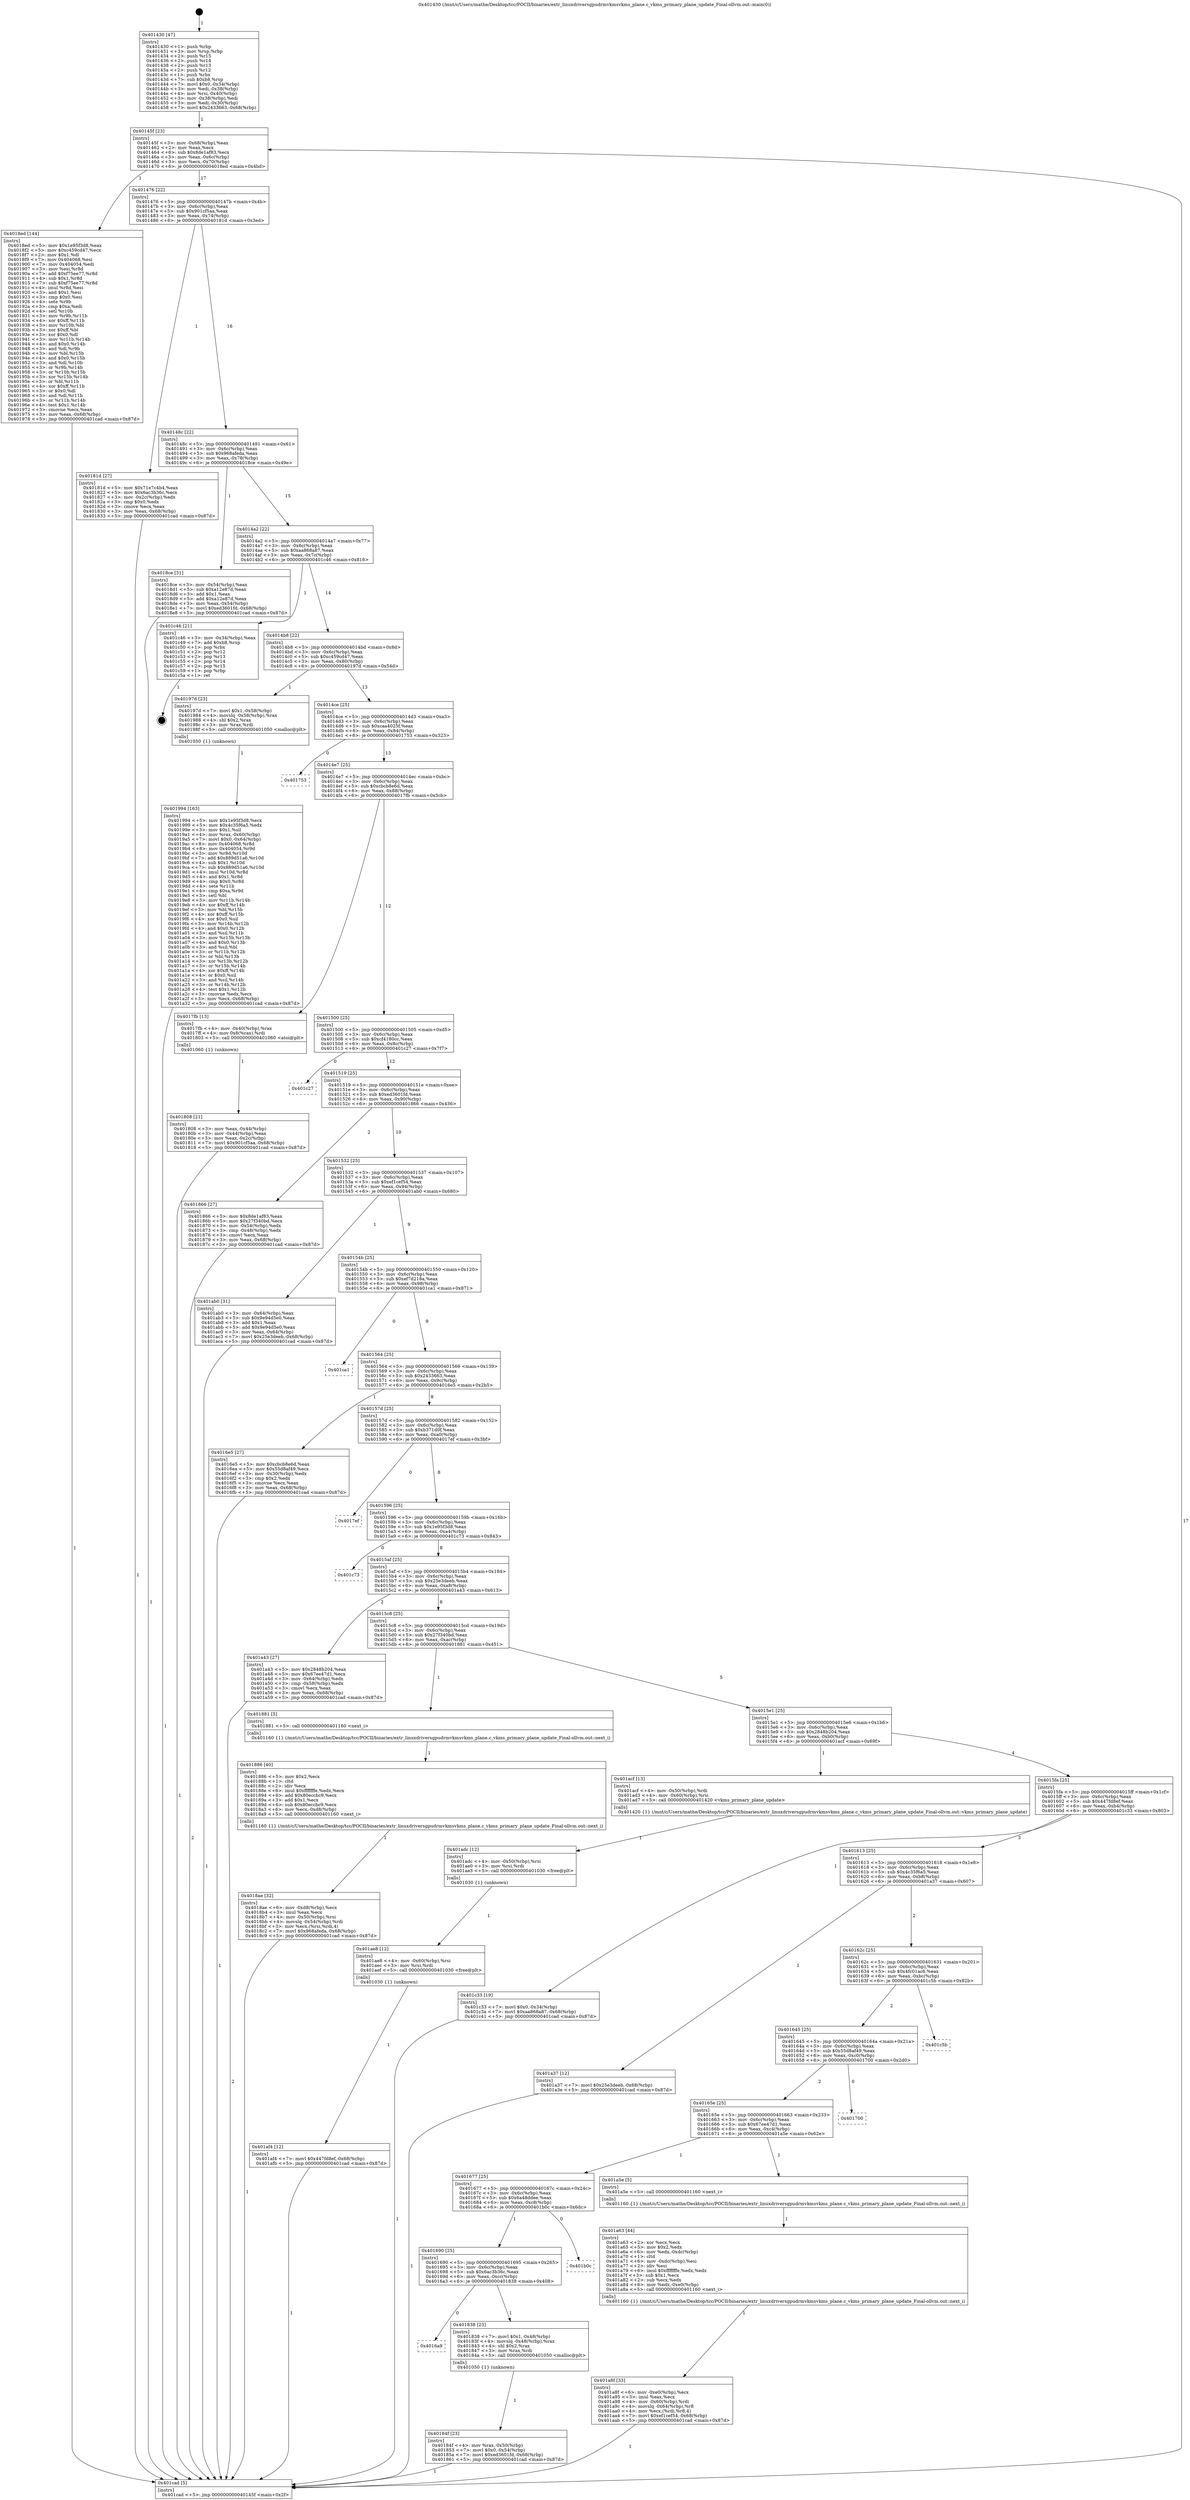 digraph "0x401430" {
  label = "0x401430 (/mnt/c/Users/mathe/Desktop/tcc/POCII/binaries/extr_linuxdriversgpudrmvkmsvkms_plane.c_vkms_primary_plane_update_Final-ollvm.out::main(0))"
  labelloc = "t"
  node[shape=record]

  Entry [label="",width=0.3,height=0.3,shape=circle,fillcolor=black,style=filled]
  "0x40145f" [label="{
     0x40145f [23]\l
     | [instrs]\l
     &nbsp;&nbsp;0x40145f \<+3\>: mov -0x68(%rbp),%eax\l
     &nbsp;&nbsp;0x401462 \<+2\>: mov %eax,%ecx\l
     &nbsp;&nbsp;0x401464 \<+6\>: sub $0x8de1af83,%ecx\l
     &nbsp;&nbsp;0x40146a \<+3\>: mov %eax,-0x6c(%rbp)\l
     &nbsp;&nbsp;0x40146d \<+3\>: mov %ecx,-0x70(%rbp)\l
     &nbsp;&nbsp;0x401470 \<+6\>: je 00000000004018ed \<main+0x4bd\>\l
  }"]
  "0x4018ed" [label="{
     0x4018ed [144]\l
     | [instrs]\l
     &nbsp;&nbsp;0x4018ed \<+5\>: mov $0x1e95f3d8,%eax\l
     &nbsp;&nbsp;0x4018f2 \<+5\>: mov $0xc459cd47,%ecx\l
     &nbsp;&nbsp;0x4018f7 \<+2\>: mov $0x1,%dl\l
     &nbsp;&nbsp;0x4018f9 \<+7\>: mov 0x404068,%esi\l
     &nbsp;&nbsp;0x401900 \<+7\>: mov 0x404054,%edi\l
     &nbsp;&nbsp;0x401907 \<+3\>: mov %esi,%r8d\l
     &nbsp;&nbsp;0x40190a \<+7\>: add $0xf75ee77,%r8d\l
     &nbsp;&nbsp;0x401911 \<+4\>: sub $0x1,%r8d\l
     &nbsp;&nbsp;0x401915 \<+7\>: sub $0xf75ee77,%r8d\l
     &nbsp;&nbsp;0x40191c \<+4\>: imul %r8d,%esi\l
     &nbsp;&nbsp;0x401920 \<+3\>: and $0x1,%esi\l
     &nbsp;&nbsp;0x401923 \<+3\>: cmp $0x0,%esi\l
     &nbsp;&nbsp;0x401926 \<+4\>: sete %r9b\l
     &nbsp;&nbsp;0x40192a \<+3\>: cmp $0xa,%edi\l
     &nbsp;&nbsp;0x40192d \<+4\>: setl %r10b\l
     &nbsp;&nbsp;0x401931 \<+3\>: mov %r9b,%r11b\l
     &nbsp;&nbsp;0x401934 \<+4\>: xor $0xff,%r11b\l
     &nbsp;&nbsp;0x401938 \<+3\>: mov %r10b,%bl\l
     &nbsp;&nbsp;0x40193b \<+3\>: xor $0xff,%bl\l
     &nbsp;&nbsp;0x40193e \<+3\>: xor $0x0,%dl\l
     &nbsp;&nbsp;0x401941 \<+3\>: mov %r11b,%r14b\l
     &nbsp;&nbsp;0x401944 \<+4\>: and $0x0,%r14b\l
     &nbsp;&nbsp;0x401948 \<+3\>: and %dl,%r9b\l
     &nbsp;&nbsp;0x40194b \<+3\>: mov %bl,%r15b\l
     &nbsp;&nbsp;0x40194e \<+4\>: and $0x0,%r15b\l
     &nbsp;&nbsp;0x401952 \<+3\>: and %dl,%r10b\l
     &nbsp;&nbsp;0x401955 \<+3\>: or %r9b,%r14b\l
     &nbsp;&nbsp;0x401958 \<+3\>: or %r10b,%r15b\l
     &nbsp;&nbsp;0x40195b \<+3\>: xor %r15b,%r14b\l
     &nbsp;&nbsp;0x40195e \<+3\>: or %bl,%r11b\l
     &nbsp;&nbsp;0x401961 \<+4\>: xor $0xff,%r11b\l
     &nbsp;&nbsp;0x401965 \<+3\>: or $0x0,%dl\l
     &nbsp;&nbsp;0x401968 \<+3\>: and %dl,%r11b\l
     &nbsp;&nbsp;0x40196b \<+3\>: or %r11b,%r14b\l
     &nbsp;&nbsp;0x40196e \<+4\>: test $0x1,%r14b\l
     &nbsp;&nbsp;0x401972 \<+3\>: cmovne %ecx,%eax\l
     &nbsp;&nbsp;0x401975 \<+3\>: mov %eax,-0x68(%rbp)\l
     &nbsp;&nbsp;0x401978 \<+5\>: jmp 0000000000401cad \<main+0x87d\>\l
  }"]
  "0x401476" [label="{
     0x401476 [22]\l
     | [instrs]\l
     &nbsp;&nbsp;0x401476 \<+5\>: jmp 000000000040147b \<main+0x4b\>\l
     &nbsp;&nbsp;0x40147b \<+3\>: mov -0x6c(%rbp),%eax\l
     &nbsp;&nbsp;0x40147e \<+5\>: sub $0x901cf5aa,%eax\l
     &nbsp;&nbsp;0x401483 \<+3\>: mov %eax,-0x74(%rbp)\l
     &nbsp;&nbsp;0x401486 \<+6\>: je 000000000040181d \<main+0x3ed\>\l
  }"]
  Exit [label="",width=0.3,height=0.3,shape=circle,fillcolor=black,style=filled,peripheries=2]
  "0x40181d" [label="{
     0x40181d [27]\l
     | [instrs]\l
     &nbsp;&nbsp;0x40181d \<+5\>: mov $0x71e7c4b4,%eax\l
     &nbsp;&nbsp;0x401822 \<+5\>: mov $0x6ac3b36c,%ecx\l
     &nbsp;&nbsp;0x401827 \<+3\>: mov -0x2c(%rbp),%edx\l
     &nbsp;&nbsp;0x40182a \<+3\>: cmp $0x0,%edx\l
     &nbsp;&nbsp;0x40182d \<+3\>: cmove %ecx,%eax\l
     &nbsp;&nbsp;0x401830 \<+3\>: mov %eax,-0x68(%rbp)\l
     &nbsp;&nbsp;0x401833 \<+5\>: jmp 0000000000401cad \<main+0x87d\>\l
  }"]
  "0x40148c" [label="{
     0x40148c [22]\l
     | [instrs]\l
     &nbsp;&nbsp;0x40148c \<+5\>: jmp 0000000000401491 \<main+0x61\>\l
     &nbsp;&nbsp;0x401491 \<+3\>: mov -0x6c(%rbp),%eax\l
     &nbsp;&nbsp;0x401494 \<+5\>: sub $0x968afeda,%eax\l
     &nbsp;&nbsp;0x401499 \<+3\>: mov %eax,-0x78(%rbp)\l
     &nbsp;&nbsp;0x40149c \<+6\>: je 00000000004018ce \<main+0x49e\>\l
  }"]
  "0x401af4" [label="{
     0x401af4 [12]\l
     | [instrs]\l
     &nbsp;&nbsp;0x401af4 \<+7\>: movl $0x447fd8ef,-0x68(%rbp)\l
     &nbsp;&nbsp;0x401afb \<+5\>: jmp 0000000000401cad \<main+0x87d\>\l
  }"]
  "0x4018ce" [label="{
     0x4018ce [31]\l
     | [instrs]\l
     &nbsp;&nbsp;0x4018ce \<+3\>: mov -0x54(%rbp),%eax\l
     &nbsp;&nbsp;0x4018d1 \<+5\>: sub $0xa12e87d,%eax\l
     &nbsp;&nbsp;0x4018d6 \<+3\>: add $0x1,%eax\l
     &nbsp;&nbsp;0x4018d9 \<+5\>: add $0xa12e87d,%eax\l
     &nbsp;&nbsp;0x4018de \<+3\>: mov %eax,-0x54(%rbp)\l
     &nbsp;&nbsp;0x4018e1 \<+7\>: movl $0xed3601fd,-0x68(%rbp)\l
     &nbsp;&nbsp;0x4018e8 \<+5\>: jmp 0000000000401cad \<main+0x87d\>\l
  }"]
  "0x4014a2" [label="{
     0x4014a2 [22]\l
     | [instrs]\l
     &nbsp;&nbsp;0x4014a2 \<+5\>: jmp 00000000004014a7 \<main+0x77\>\l
     &nbsp;&nbsp;0x4014a7 \<+3\>: mov -0x6c(%rbp),%eax\l
     &nbsp;&nbsp;0x4014aa \<+5\>: sub $0xaa868a87,%eax\l
     &nbsp;&nbsp;0x4014af \<+3\>: mov %eax,-0x7c(%rbp)\l
     &nbsp;&nbsp;0x4014b2 \<+6\>: je 0000000000401c46 \<main+0x816\>\l
  }"]
  "0x401ae8" [label="{
     0x401ae8 [12]\l
     | [instrs]\l
     &nbsp;&nbsp;0x401ae8 \<+4\>: mov -0x60(%rbp),%rsi\l
     &nbsp;&nbsp;0x401aec \<+3\>: mov %rsi,%rdi\l
     &nbsp;&nbsp;0x401aef \<+5\>: call 0000000000401030 \<free@plt\>\l
     | [calls]\l
     &nbsp;&nbsp;0x401030 \{1\} (unknown)\l
  }"]
  "0x401c46" [label="{
     0x401c46 [21]\l
     | [instrs]\l
     &nbsp;&nbsp;0x401c46 \<+3\>: mov -0x34(%rbp),%eax\l
     &nbsp;&nbsp;0x401c49 \<+7\>: add $0xb8,%rsp\l
     &nbsp;&nbsp;0x401c50 \<+1\>: pop %rbx\l
     &nbsp;&nbsp;0x401c51 \<+2\>: pop %r12\l
     &nbsp;&nbsp;0x401c53 \<+2\>: pop %r13\l
     &nbsp;&nbsp;0x401c55 \<+2\>: pop %r14\l
     &nbsp;&nbsp;0x401c57 \<+2\>: pop %r15\l
     &nbsp;&nbsp;0x401c59 \<+1\>: pop %rbp\l
     &nbsp;&nbsp;0x401c5a \<+1\>: ret\l
  }"]
  "0x4014b8" [label="{
     0x4014b8 [22]\l
     | [instrs]\l
     &nbsp;&nbsp;0x4014b8 \<+5\>: jmp 00000000004014bd \<main+0x8d\>\l
     &nbsp;&nbsp;0x4014bd \<+3\>: mov -0x6c(%rbp),%eax\l
     &nbsp;&nbsp;0x4014c0 \<+5\>: sub $0xc459cd47,%eax\l
     &nbsp;&nbsp;0x4014c5 \<+3\>: mov %eax,-0x80(%rbp)\l
     &nbsp;&nbsp;0x4014c8 \<+6\>: je 000000000040197d \<main+0x54d\>\l
  }"]
  "0x401adc" [label="{
     0x401adc [12]\l
     | [instrs]\l
     &nbsp;&nbsp;0x401adc \<+4\>: mov -0x50(%rbp),%rsi\l
     &nbsp;&nbsp;0x401ae0 \<+3\>: mov %rsi,%rdi\l
     &nbsp;&nbsp;0x401ae3 \<+5\>: call 0000000000401030 \<free@plt\>\l
     | [calls]\l
     &nbsp;&nbsp;0x401030 \{1\} (unknown)\l
  }"]
  "0x40197d" [label="{
     0x40197d [23]\l
     | [instrs]\l
     &nbsp;&nbsp;0x40197d \<+7\>: movl $0x1,-0x58(%rbp)\l
     &nbsp;&nbsp;0x401984 \<+4\>: movslq -0x58(%rbp),%rax\l
     &nbsp;&nbsp;0x401988 \<+4\>: shl $0x2,%rax\l
     &nbsp;&nbsp;0x40198c \<+3\>: mov %rax,%rdi\l
     &nbsp;&nbsp;0x40198f \<+5\>: call 0000000000401050 \<malloc@plt\>\l
     | [calls]\l
     &nbsp;&nbsp;0x401050 \{1\} (unknown)\l
  }"]
  "0x4014ce" [label="{
     0x4014ce [25]\l
     | [instrs]\l
     &nbsp;&nbsp;0x4014ce \<+5\>: jmp 00000000004014d3 \<main+0xa3\>\l
     &nbsp;&nbsp;0x4014d3 \<+3\>: mov -0x6c(%rbp),%eax\l
     &nbsp;&nbsp;0x4014d6 \<+5\>: sub $0xcaa4025f,%eax\l
     &nbsp;&nbsp;0x4014db \<+6\>: mov %eax,-0x84(%rbp)\l
     &nbsp;&nbsp;0x4014e1 \<+6\>: je 0000000000401753 \<main+0x323\>\l
  }"]
  "0x401a8f" [label="{
     0x401a8f [33]\l
     | [instrs]\l
     &nbsp;&nbsp;0x401a8f \<+6\>: mov -0xe0(%rbp),%ecx\l
     &nbsp;&nbsp;0x401a95 \<+3\>: imul %eax,%ecx\l
     &nbsp;&nbsp;0x401a98 \<+4\>: mov -0x60(%rbp),%rdi\l
     &nbsp;&nbsp;0x401a9c \<+4\>: movslq -0x64(%rbp),%r8\l
     &nbsp;&nbsp;0x401aa0 \<+4\>: mov %ecx,(%rdi,%r8,4)\l
     &nbsp;&nbsp;0x401aa4 \<+7\>: movl $0xef1cef54,-0x68(%rbp)\l
     &nbsp;&nbsp;0x401aab \<+5\>: jmp 0000000000401cad \<main+0x87d\>\l
  }"]
  "0x401753" [label="{
     0x401753\l
  }", style=dashed]
  "0x4014e7" [label="{
     0x4014e7 [25]\l
     | [instrs]\l
     &nbsp;&nbsp;0x4014e7 \<+5\>: jmp 00000000004014ec \<main+0xbc\>\l
     &nbsp;&nbsp;0x4014ec \<+3\>: mov -0x6c(%rbp),%eax\l
     &nbsp;&nbsp;0x4014ef \<+5\>: sub $0xcbcb8e6d,%eax\l
     &nbsp;&nbsp;0x4014f4 \<+6\>: mov %eax,-0x88(%rbp)\l
     &nbsp;&nbsp;0x4014fa \<+6\>: je 00000000004017fb \<main+0x3cb\>\l
  }"]
  "0x401a63" [label="{
     0x401a63 [44]\l
     | [instrs]\l
     &nbsp;&nbsp;0x401a63 \<+2\>: xor %ecx,%ecx\l
     &nbsp;&nbsp;0x401a65 \<+5\>: mov $0x2,%edx\l
     &nbsp;&nbsp;0x401a6a \<+6\>: mov %edx,-0xdc(%rbp)\l
     &nbsp;&nbsp;0x401a70 \<+1\>: cltd\l
     &nbsp;&nbsp;0x401a71 \<+6\>: mov -0xdc(%rbp),%esi\l
     &nbsp;&nbsp;0x401a77 \<+2\>: idiv %esi\l
     &nbsp;&nbsp;0x401a79 \<+6\>: imul $0xfffffffe,%edx,%edx\l
     &nbsp;&nbsp;0x401a7f \<+3\>: sub $0x1,%ecx\l
     &nbsp;&nbsp;0x401a82 \<+2\>: sub %ecx,%edx\l
     &nbsp;&nbsp;0x401a84 \<+6\>: mov %edx,-0xe0(%rbp)\l
     &nbsp;&nbsp;0x401a8a \<+5\>: call 0000000000401160 \<next_i\>\l
     | [calls]\l
     &nbsp;&nbsp;0x401160 \{1\} (/mnt/c/Users/mathe/Desktop/tcc/POCII/binaries/extr_linuxdriversgpudrmvkmsvkms_plane.c_vkms_primary_plane_update_Final-ollvm.out::next_i)\l
  }"]
  "0x4017fb" [label="{
     0x4017fb [13]\l
     | [instrs]\l
     &nbsp;&nbsp;0x4017fb \<+4\>: mov -0x40(%rbp),%rax\l
     &nbsp;&nbsp;0x4017ff \<+4\>: mov 0x8(%rax),%rdi\l
     &nbsp;&nbsp;0x401803 \<+5\>: call 0000000000401060 \<atoi@plt\>\l
     | [calls]\l
     &nbsp;&nbsp;0x401060 \{1\} (unknown)\l
  }"]
  "0x401500" [label="{
     0x401500 [25]\l
     | [instrs]\l
     &nbsp;&nbsp;0x401500 \<+5\>: jmp 0000000000401505 \<main+0xd5\>\l
     &nbsp;&nbsp;0x401505 \<+3\>: mov -0x6c(%rbp),%eax\l
     &nbsp;&nbsp;0x401508 \<+5\>: sub $0xcf4180cc,%eax\l
     &nbsp;&nbsp;0x40150d \<+6\>: mov %eax,-0x8c(%rbp)\l
     &nbsp;&nbsp;0x401513 \<+6\>: je 0000000000401c27 \<main+0x7f7\>\l
  }"]
  "0x401994" [label="{
     0x401994 [163]\l
     | [instrs]\l
     &nbsp;&nbsp;0x401994 \<+5\>: mov $0x1e95f3d8,%ecx\l
     &nbsp;&nbsp;0x401999 \<+5\>: mov $0x4c35f6a5,%edx\l
     &nbsp;&nbsp;0x40199e \<+3\>: mov $0x1,%sil\l
     &nbsp;&nbsp;0x4019a1 \<+4\>: mov %rax,-0x60(%rbp)\l
     &nbsp;&nbsp;0x4019a5 \<+7\>: movl $0x0,-0x64(%rbp)\l
     &nbsp;&nbsp;0x4019ac \<+8\>: mov 0x404068,%r8d\l
     &nbsp;&nbsp;0x4019b4 \<+8\>: mov 0x404054,%r9d\l
     &nbsp;&nbsp;0x4019bc \<+3\>: mov %r8d,%r10d\l
     &nbsp;&nbsp;0x4019bf \<+7\>: add $0x889d51a6,%r10d\l
     &nbsp;&nbsp;0x4019c6 \<+4\>: sub $0x1,%r10d\l
     &nbsp;&nbsp;0x4019ca \<+7\>: sub $0x889d51a6,%r10d\l
     &nbsp;&nbsp;0x4019d1 \<+4\>: imul %r10d,%r8d\l
     &nbsp;&nbsp;0x4019d5 \<+4\>: and $0x1,%r8d\l
     &nbsp;&nbsp;0x4019d9 \<+4\>: cmp $0x0,%r8d\l
     &nbsp;&nbsp;0x4019dd \<+4\>: sete %r11b\l
     &nbsp;&nbsp;0x4019e1 \<+4\>: cmp $0xa,%r9d\l
     &nbsp;&nbsp;0x4019e5 \<+3\>: setl %bl\l
     &nbsp;&nbsp;0x4019e8 \<+3\>: mov %r11b,%r14b\l
     &nbsp;&nbsp;0x4019eb \<+4\>: xor $0xff,%r14b\l
     &nbsp;&nbsp;0x4019ef \<+3\>: mov %bl,%r15b\l
     &nbsp;&nbsp;0x4019f2 \<+4\>: xor $0xff,%r15b\l
     &nbsp;&nbsp;0x4019f6 \<+4\>: xor $0x0,%sil\l
     &nbsp;&nbsp;0x4019fa \<+3\>: mov %r14b,%r12b\l
     &nbsp;&nbsp;0x4019fd \<+4\>: and $0x0,%r12b\l
     &nbsp;&nbsp;0x401a01 \<+3\>: and %sil,%r11b\l
     &nbsp;&nbsp;0x401a04 \<+3\>: mov %r15b,%r13b\l
     &nbsp;&nbsp;0x401a07 \<+4\>: and $0x0,%r13b\l
     &nbsp;&nbsp;0x401a0b \<+3\>: and %sil,%bl\l
     &nbsp;&nbsp;0x401a0e \<+3\>: or %r11b,%r12b\l
     &nbsp;&nbsp;0x401a11 \<+3\>: or %bl,%r13b\l
     &nbsp;&nbsp;0x401a14 \<+3\>: xor %r13b,%r12b\l
     &nbsp;&nbsp;0x401a17 \<+3\>: or %r15b,%r14b\l
     &nbsp;&nbsp;0x401a1a \<+4\>: xor $0xff,%r14b\l
     &nbsp;&nbsp;0x401a1e \<+4\>: or $0x0,%sil\l
     &nbsp;&nbsp;0x401a22 \<+3\>: and %sil,%r14b\l
     &nbsp;&nbsp;0x401a25 \<+3\>: or %r14b,%r12b\l
     &nbsp;&nbsp;0x401a28 \<+4\>: test $0x1,%r12b\l
     &nbsp;&nbsp;0x401a2c \<+3\>: cmovne %edx,%ecx\l
     &nbsp;&nbsp;0x401a2f \<+3\>: mov %ecx,-0x68(%rbp)\l
     &nbsp;&nbsp;0x401a32 \<+5\>: jmp 0000000000401cad \<main+0x87d\>\l
  }"]
  "0x401c27" [label="{
     0x401c27\l
  }", style=dashed]
  "0x401519" [label="{
     0x401519 [25]\l
     | [instrs]\l
     &nbsp;&nbsp;0x401519 \<+5\>: jmp 000000000040151e \<main+0xee\>\l
     &nbsp;&nbsp;0x40151e \<+3\>: mov -0x6c(%rbp),%eax\l
     &nbsp;&nbsp;0x401521 \<+5\>: sub $0xed3601fd,%eax\l
     &nbsp;&nbsp;0x401526 \<+6\>: mov %eax,-0x90(%rbp)\l
     &nbsp;&nbsp;0x40152c \<+6\>: je 0000000000401866 \<main+0x436\>\l
  }"]
  "0x4018ae" [label="{
     0x4018ae [32]\l
     | [instrs]\l
     &nbsp;&nbsp;0x4018ae \<+6\>: mov -0xd8(%rbp),%ecx\l
     &nbsp;&nbsp;0x4018b4 \<+3\>: imul %eax,%ecx\l
     &nbsp;&nbsp;0x4018b7 \<+4\>: mov -0x50(%rbp),%rsi\l
     &nbsp;&nbsp;0x4018bb \<+4\>: movslq -0x54(%rbp),%rdi\l
     &nbsp;&nbsp;0x4018bf \<+3\>: mov %ecx,(%rsi,%rdi,4)\l
     &nbsp;&nbsp;0x4018c2 \<+7\>: movl $0x968afeda,-0x68(%rbp)\l
     &nbsp;&nbsp;0x4018c9 \<+5\>: jmp 0000000000401cad \<main+0x87d\>\l
  }"]
  "0x401866" [label="{
     0x401866 [27]\l
     | [instrs]\l
     &nbsp;&nbsp;0x401866 \<+5\>: mov $0x8de1af83,%eax\l
     &nbsp;&nbsp;0x40186b \<+5\>: mov $0x27f340bd,%ecx\l
     &nbsp;&nbsp;0x401870 \<+3\>: mov -0x54(%rbp),%edx\l
     &nbsp;&nbsp;0x401873 \<+3\>: cmp -0x48(%rbp),%edx\l
     &nbsp;&nbsp;0x401876 \<+3\>: cmovl %ecx,%eax\l
     &nbsp;&nbsp;0x401879 \<+3\>: mov %eax,-0x68(%rbp)\l
     &nbsp;&nbsp;0x40187c \<+5\>: jmp 0000000000401cad \<main+0x87d\>\l
  }"]
  "0x401532" [label="{
     0x401532 [25]\l
     | [instrs]\l
     &nbsp;&nbsp;0x401532 \<+5\>: jmp 0000000000401537 \<main+0x107\>\l
     &nbsp;&nbsp;0x401537 \<+3\>: mov -0x6c(%rbp),%eax\l
     &nbsp;&nbsp;0x40153a \<+5\>: sub $0xef1cef54,%eax\l
     &nbsp;&nbsp;0x40153f \<+6\>: mov %eax,-0x94(%rbp)\l
     &nbsp;&nbsp;0x401545 \<+6\>: je 0000000000401ab0 \<main+0x680\>\l
  }"]
  "0x401886" [label="{
     0x401886 [40]\l
     | [instrs]\l
     &nbsp;&nbsp;0x401886 \<+5\>: mov $0x2,%ecx\l
     &nbsp;&nbsp;0x40188b \<+1\>: cltd\l
     &nbsp;&nbsp;0x40188c \<+2\>: idiv %ecx\l
     &nbsp;&nbsp;0x40188e \<+6\>: imul $0xfffffffe,%edx,%ecx\l
     &nbsp;&nbsp;0x401894 \<+6\>: add $0x80eccbc9,%ecx\l
     &nbsp;&nbsp;0x40189a \<+3\>: add $0x1,%ecx\l
     &nbsp;&nbsp;0x40189d \<+6\>: sub $0x80eccbc9,%ecx\l
     &nbsp;&nbsp;0x4018a3 \<+6\>: mov %ecx,-0xd8(%rbp)\l
     &nbsp;&nbsp;0x4018a9 \<+5\>: call 0000000000401160 \<next_i\>\l
     | [calls]\l
     &nbsp;&nbsp;0x401160 \{1\} (/mnt/c/Users/mathe/Desktop/tcc/POCII/binaries/extr_linuxdriversgpudrmvkmsvkms_plane.c_vkms_primary_plane_update_Final-ollvm.out::next_i)\l
  }"]
  "0x401ab0" [label="{
     0x401ab0 [31]\l
     | [instrs]\l
     &nbsp;&nbsp;0x401ab0 \<+3\>: mov -0x64(%rbp),%eax\l
     &nbsp;&nbsp;0x401ab3 \<+5\>: sub $0x9e94d5e0,%eax\l
     &nbsp;&nbsp;0x401ab8 \<+3\>: add $0x1,%eax\l
     &nbsp;&nbsp;0x401abb \<+5\>: add $0x9e94d5e0,%eax\l
     &nbsp;&nbsp;0x401ac0 \<+3\>: mov %eax,-0x64(%rbp)\l
     &nbsp;&nbsp;0x401ac3 \<+7\>: movl $0x25e3deeb,-0x68(%rbp)\l
     &nbsp;&nbsp;0x401aca \<+5\>: jmp 0000000000401cad \<main+0x87d\>\l
  }"]
  "0x40154b" [label="{
     0x40154b [25]\l
     | [instrs]\l
     &nbsp;&nbsp;0x40154b \<+5\>: jmp 0000000000401550 \<main+0x120\>\l
     &nbsp;&nbsp;0x401550 \<+3\>: mov -0x6c(%rbp),%eax\l
     &nbsp;&nbsp;0x401553 \<+5\>: sub $0xef7d218a,%eax\l
     &nbsp;&nbsp;0x401558 \<+6\>: mov %eax,-0x98(%rbp)\l
     &nbsp;&nbsp;0x40155e \<+6\>: je 0000000000401ca1 \<main+0x871\>\l
  }"]
  "0x40184f" [label="{
     0x40184f [23]\l
     | [instrs]\l
     &nbsp;&nbsp;0x40184f \<+4\>: mov %rax,-0x50(%rbp)\l
     &nbsp;&nbsp;0x401853 \<+7\>: movl $0x0,-0x54(%rbp)\l
     &nbsp;&nbsp;0x40185a \<+7\>: movl $0xed3601fd,-0x68(%rbp)\l
     &nbsp;&nbsp;0x401861 \<+5\>: jmp 0000000000401cad \<main+0x87d\>\l
  }"]
  "0x401ca1" [label="{
     0x401ca1\l
  }", style=dashed]
  "0x401564" [label="{
     0x401564 [25]\l
     | [instrs]\l
     &nbsp;&nbsp;0x401564 \<+5\>: jmp 0000000000401569 \<main+0x139\>\l
     &nbsp;&nbsp;0x401569 \<+3\>: mov -0x6c(%rbp),%eax\l
     &nbsp;&nbsp;0x40156c \<+5\>: sub $0x2433663,%eax\l
     &nbsp;&nbsp;0x401571 \<+6\>: mov %eax,-0x9c(%rbp)\l
     &nbsp;&nbsp;0x401577 \<+6\>: je 00000000004016e5 \<main+0x2b5\>\l
  }"]
  "0x4016a9" [label="{
     0x4016a9\l
  }", style=dashed]
  "0x4016e5" [label="{
     0x4016e5 [27]\l
     | [instrs]\l
     &nbsp;&nbsp;0x4016e5 \<+5\>: mov $0xcbcb8e6d,%eax\l
     &nbsp;&nbsp;0x4016ea \<+5\>: mov $0x55d8af49,%ecx\l
     &nbsp;&nbsp;0x4016ef \<+3\>: mov -0x30(%rbp),%edx\l
     &nbsp;&nbsp;0x4016f2 \<+3\>: cmp $0x2,%edx\l
     &nbsp;&nbsp;0x4016f5 \<+3\>: cmovne %ecx,%eax\l
     &nbsp;&nbsp;0x4016f8 \<+3\>: mov %eax,-0x68(%rbp)\l
     &nbsp;&nbsp;0x4016fb \<+5\>: jmp 0000000000401cad \<main+0x87d\>\l
  }"]
  "0x40157d" [label="{
     0x40157d [25]\l
     | [instrs]\l
     &nbsp;&nbsp;0x40157d \<+5\>: jmp 0000000000401582 \<main+0x152\>\l
     &nbsp;&nbsp;0x401582 \<+3\>: mov -0x6c(%rbp),%eax\l
     &nbsp;&nbsp;0x401585 \<+5\>: sub $0xb371d0f,%eax\l
     &nbsp;&nbsp;0x40158a \<+6\>: mov %eax,-0xa0(%rbp)\l
     &nbsp;&nbsp;0x401590 \<+6\>: je 00000000004017ef \<main+0x3bf\>\l
  }"]
  "0x401cad" [label="{
     0x401cad [5]\l
     | [instrs]\l
     &nbsp;&nbsp;0x401cad \<+5\>: jmp 000000000040145f \<main+0x2f\>\l
  }"]
  "0x401430" [label="{
     0x401430 [47]\l
     | [instrs]\l
     &nbsp;&nbsp;0x401430 \<+1\>: push %rbp\l
     &nbsp;&nbsp;0x401431 \<+3\>: mov %rsp,%rbp\l
     &nbsp;&nbsp;0x401434 \<+2\>: push %r15\l
     &nbsp;&nbsp;0x401436 \<+2\>: push %r14\l
     &nbsp;&nbsp;0x401438 \<+2\>: push %r13\l
     &nbsp;&nbsp;0x40143a \<+2\>: push %r12\l
     &nbsp;&nbsp;0x40143c \<+1\>: push %rbx\l
     &nbsp;&nbsp;0x40143d \<+7\>: sub $0xb8,%rsp\l
     &nbsp;&nbsp;0x401444 \<+7\>: movl $0x0,-0x34(%rbp)\l
     &nbsp;&nbsp;0x40144b \<+3\>: mov %edi,-0x38(%rbp)\l
     &nbsp;&nbsp;0x40144e \<+4\>: mov %rsi,-0x40(%rbp)\l
     &nbsp;&nbsp;0x401452 \<+3\>: mov -0x38(%rbp),%edi\l
     &nbsp;&nbsp;0x401455 \<+3\>: mov %edi,-0x30(%rbp)\l
     &nbsp;&nbsp;0x401458 \<+7\>: movl $0x2433663,-0x68(%rbp)\l
  }"]
  "0x401808" [label="{
     0x401808 [21]\l
     | [instrs]\l
     &nbsp;&nbsp;0x401808 \<+3\>: mov %eax,-0x44(%rbp)\l
     &nbsp;&nbsp;0x40180b \<+3\>: mov -0x44(%rbp),%eax\l
     &nbsp;&nbsp;0x40180e \<+3\>: mov %eax,-0x2c(%rbp)\l
     &nbsp;&nbsp;0x401811 \<+7\>: movl $0x901cf5aa,-0x68(%rbp)\l
     &nbsp;&nbsp;0x401818 \<+5\>: jmp 0000000000401cad \<main+0x87d\>\l
  }"]
  "0x401838" [label="{
     0x401838 [23]\l
     | [instrs]\l
     &nbsp;&nbsp;0x401838 \<+7\>: movl $0x1,-0x48(%rbp)\l
     &nbsp;&nbsp;0x40183f \<+4\>: movslq -0x48(%rbp),%rax\l
     &nbsp;&nbsp;0x401843 \<+4\>: shl $0x2,%rax\l
     &nbsp;&nbsp;0x401847 \<+3\>: mov %rax,%rdi\l
     &nbsp;&nbsp;0x40184a \<+5\>: call 0000000000401050 \<malloc@plt\>\l
     | [calls]\l
     &nbsp;&nbsp;0x401050 \{1\} (unknown)\l
  }"]
  "0x4017ef" [label="{
     0x4017ef\l
  }", style=dashed]
  "0x401596" [label="{
     0x401596 [25]\l
     | [instrs]\l
     &nbsp;&nbsp;0x401596 \<+5\>: jmp 000000000040159b \<main+0x16b\>\l
     &nbsp;&nbsp;0x40159b \<+3\>: mov -0x6c(%rbp),%eax\l
     &nbsp;&nbsp;0x40159e \<+5\>: sub $0x1e95f3d8,%eax\l
     &nbsp;&nbsp;0x4015a3 \<+6\>: mov %eax,-0xa4(%rbp)\l
     &nbsp;&nbsp;0x4015a9 \<+6\>: je 0000000000401c73 \<main+0x843\>\l
  }"]
  "0x401690" [label="{
     0x401690 [25]\l
     | [instrs]\l
     &nbsp;&nbsp;0x401690 \<+5\>: jmp 0000000000401695 \<main+0x265\>\l
     &nbsp;&nbsp;0x401695 \<+3\>: mov -0x6c(%rbp),%eax\l
     &nbsp;&nbsp;0x401698 \<+5\>: sub $0x6ac3b36c,%eax\l
     &nbsp;&nbsp;0x40169d \<+6\>: mov %eax,-0xcc(%rbp)\l
     &nbsp;&nbsp;0x4016a3 \<+6\>: je 0000000000401838 \<main+0x408\>\l
  }"]
  "0x401c73" [label="{
     0x401c73\l
  }", style=dashed]
  "0x4015af" [label="{
     0x4015af [25]\l
     | [instrs]\l
     &nbsp;&nbsp;0x4015af \<+5\>: jmp 00000000004015b4 \<main+0x184\>\l
     &nbsp;&nbsp;0x4015b4 \<+3\>: mov -0x6c(%rbp),%eax\l
     &nbsp;&nbsp;0x4015b7 \<+5\>: sub $0x25e3deeb,%eax\l
     &nbsp;&nbsp;0x4015bc \<+6\>: mov %eax,-0xa8(%rbp)\l
     &nbsp;&nbsp;0x4015c2 \<+6\>: je 0000000000401a43 \<main+0x613\>\l
  }"]
  "0x401b0c" [label="{
     0x401b0c\l
  }", style=dashed]
  "0x401a43" [label="{
     0x401a43 [27]\l
     | [instrs]\l
     &nbsp;&nbsp;0x401a43 \<+5\>: mov $0x2848b204,%eax\l
     &nbsp;&nbsp;0x401a48 \<+5\>: mov $0x67ee47d1,%ecx\l
     &nbsp;&nbsp;0x401a4d \<+3\>: mov -0x64(%rbp),%edx\l
     &nbsp;&nbsp;0x401a50 \<+3\>: cmp -0x58(%rbp),%edx\l
     &nbsp;&nbsp;0x401a53 \<+3\>: cmovl %ecx,%eax\l
     &nbsp;&nbsp;0x401a56 \<+3\>: mov %eax,-0x68(%rbp)\l
     &nbsp;&nbsp;0x401a59 \<+5\>: jmp 0000000000401cad \<main+0x87d\>\l
  }"]
  "0x4015c8" [label="{
     0x4015c8 [25]\l
     | [instrs]\l
     &nbsp;&nbsp;0x4015c8 \<+5\>: jmp 00000000004015cd \<main+0x19d\>\l
     &nbsp;&nbsp;0x4015cd \<+3\>: mov -0x6c(%rbp),%eax\l
     &nbsp;&nbsp;0x4015d0 \<+5\>: sub $0x27f340bd,%eax\l
     &nbsp;&nbsp;0x4015d5 \<+6\>: mov %eax,-0xac(%rbp)\l
     &nbsp;&nbsp;0x4015db \<+6\>: je 0000000000401881 \<main+0x451\>\l
  }"]
  "0x401677" [label="{
     0x401677 [25]\l
     | [instrs]\l
     &nbsp;&nbsp;0x401677 \<+5\>: jmp 000000000040167c \<main+0x24c\>\l
     &nbsp;&nbsp;0x40167c \<+3\>: mov -0x6c(%rbp),%eax\l
     &nbsp;&nbsp;0x40167f \<+5\>: sub $0x6a48ddee,%eax\l
     &nbsp;&nbsp;0x401684 \<+6\>: mov %eax,-0xc8(%rbp)\l
     &nbsp;&nbsp;0x40168a \<+6\>: je 0000000000401b0c \<main+0x6dc\>\l
  }"]
  "0x401881" [label="{
     0x401881 [5]\l
     | [instrs]\l
     &nbsp;&nbsp;0x401881 \<+5\>: call 0000000000401160 \<next_i\>\l
     | [calls]\l
     &nbsp;&nbsp;0x401160 \{1\} (/mnt/c/Users/mathe/Desktop/tcc/POCII/binaries/extr_linuxdriversgpudrmvkmsvkms_plane.c_vkms_primary_plane_update_Final-ollvm.out::next_i)\l
  }"]
  "0x4015e1" [label="{
     0x4015e1 [25]\l
     | [instrs]\l
     &nbsp;&nbsp;0x4015e1 \<+5\>: jmp 00000000004015e6 \<main+0x1b6\>\l
     &nbsp;&nbsp;0x4015e6 \<+3\>: mov -0x6c(%rbp),%eax\l
     &nbsp;&nbsp;0x4015e9 \<+5\>: sub $0x2848b204,%eax\l
     &nbsp;&nbsp;0x4015ee \<+6\>: mov %eax,-0xb0(%rbp)\l
     &nbsp;&nbsp;0x4015f4 \<+6\>: je 0000000000401acf \<main+0x69f\>\l
  }"]
  "0x401a5e" [label="{
     0x401a5e [5]\l
     | [instrs]\l
     &nbsp;&nbsp;0x401a5e \<+5\>: call 0000000000401160 \<next_i\>\l
     | [calls]\l
     &nbsp;&nbsp;0x401160 \{1\} (/mnt/c/Users/mathe/Desktop/tcc/POCII/binaries/extr_linuxdriversgpudrmvkmsvkms_plane.c_vkms_primary_plane_update_Final-ollvm.out::next_i)\l
  }"]
  "0x401acf" [label="{
     0x401acf [13]\l
     | [instrs]\l
     &nbsp;&nbsp;0x401acf \<+4\>: mov -0x50(%rbp),%rdi\l
     &nbsp;&nbsp;0x401ad3 \<+4\>: mov -0x60(%rbp),%rsi\l
     &nbsp;&nbsp;0x401ad7 \<+5\>: call 0000000000401420 \<vkms_primary_plane_update\>\l
     | [calls]\l
     &nbsp;&nbsp;0x401420 \{1\} (/mnt/c/Users/mathe/Desktop/tcc/POCII/binaries/extr_linuxdriversgpudrmvkmsvkms_plane.c_vkms_primary_plane_update_Final-ollvm.out::vkms_primary_plane_update)\l
  }"]
  "0x4015fa" [label="{
     0x4015fa [25]\l
     | [instrs]\l
     &nbsp;&nbsp;0x4015fa \<+5\>: jmp 00000000004015ff \<main+0x1cf\>\l
     &nbsp;&nbsp;0x4015ff \<+3\>: mov -0x6c(%rbp),%eax\l
     &nbsp;&nbsp;0x401602 \<+5\>: sub $0x447fd8ef,%eax\l
     &nbsp;&nbsp;0x401607 \<+6\>: mov %eax,-0xb4(%rbp)\l
     &nbsp;&nbsp;0x40160d \<+6\>: je 0000000000401c33 \<main+0x803\>\l
  }"]
  "0x40165e" [label="{
     0x40165e [25]\l
     | [instrs]\l
     &nbsp;&nbsp;0x40165e \<+5\>: jmp 0000000000401663 \<main+0x233\>\l
     &nbsp;&nbsp;0x401663 \<+3\>: mov -0x6c(%rbp),%eax\l
     &nbsp;&nbsp;0x401666 \<+5\>: sub $0x67ee47d1,%eax\l
     &nbsp;&nbsp;0x40166b \<+6\>: mov %eax,-0xc4(%rbp)\l
     &nbsp;&nbsp;0x401671 \<+6\>: je 0000000000401a5e \<main+0x62e\>\l
  }"]
  "0x401c33" [label="{
     0x401c33 [19]\l
     | [instrs]\l
     &nbsp;&nbsp;0x401c33 \<+7\>: movl $0x0,-0x34(%rbp)\l
     &nbsp;&nbsp;0x401c3a \<+7\>: movl $0xaa868a87,-0x68(%rbp)\l
     &nbsp;&nbsp;0x401c41 \<+5\>: jmp 0000000000401cad \<main+0x87d\>\l
  }"]
  "0x401613" [label="{
     0x401613 [25]\l
     | [instrs]\l
     &nbsp;&nbsp;0x401613 \<+5\>: jmp 0000000000401618 \<main+0x1e8\>\l
     &nbsp;&nbsp;0x401618 \<+3\>: mov -0x6c(%rbp),%eax\l
     &nbsp;&nbsp;0x40161b \<+5\>: sub $0x4c35f6a5,%eax\l
     &nbsp;&nbsp;0x401620 \<+6\>: mov %eax,-0xb8(%rbp)\l
     &nbsp;&nbsp;0x401626 \<+6\>: je 0000000000401a37 \<main+0x607\>\l
  }"]
  "0x401700" [label="{
     0x401700\l
  }", style=dashed]
  "0x401a37" [label="{
     0x401a37 [12]\l
     | [instrs]\l
     &nbsp;&nbsp;0x401a37 \<+7\>: movl $0x25e3deeb,-0x68(%rbp)\l
     &nbsp;&nbsp;0x401a3e \<+5\>: jmp 0000000000401cad \<main+0x87d\>\l
  }"]
  "0x40162c" [label="{
     0x40162c [25]\l
     | [instrs]\l
     &nbsp;&nbsp;0x40162c \<+5\>: jmp 0000000000401631 \<main+0x201\>\l
     &nbsp;&nbsp;0x401631 \<+3\>: mov -0x6c(%rbp),%eax\l
     &nbsp;&nbsp;0x401634 \<+5\>: sub $0x4fc01ac6,%eax\l
     &nbsp;&nbsp;0x401639 \<+6\>: mov %eax,-0xbc(%rbp)\l
     &nbsp;&nbsp;0x40163f \<+6\>: je 0000000000401c5b \<main+0x82b\>\l
  }"]
  "0x401645" [label="{
     0x401645 [25]\l
     | [instrs]\l
     &nbsp;&nbsp;0x401645 \<+5\>: jmp 000000000040164a \<main+0x21a\>\l
     &nbsp;&nbsp;0x40164a \<+3\>: mov -0x6c(%rbp),%eax\l
     &nbsp;&nbsp;0x40164d \<+5\>: sub $0x55d8af49,%eax\l
     &nbsp;&nbsp;0x401652 \<+6\>: mov %eax,-0xc0(%rbp)\l
     &nbsp;&nbsp;0x401658 \<+6\>: je 0000000000401700 \<main+0x2d0\>\l
  }"]
  "0x401c5b" [label="{
     0x401c5b\l
  }", style=dashed]
  Entry -> "0x401430" [label=" 1"]
  "0x40145f" -> "0x4018ed" [label=" 1"]
  "0x40145f" -> "0x401476" [label=" 17"]
  "0x401c46" -> Exit [label=" 1"]
  "0x401476" -> "0x40181d" [label=" 1"]
  "0x401476" -> "0x40148c" [label=" 16"]
  "0x401c33" -> "0x401cad" [label=" 1"]
  "0x40148c" -> "0x4018ce" [label=" 1"]
  "0x40148c" -> "0x4014a2" [label=" 15"]
  "0x401af4" -> "0x401cad" [label=" 1"]
  "0x4014a2" -> "0x401c46" [label=" 1"]
  "0x4014a2" -> "0x4014b8" [label=" 14"]
  "0x401ae8" -> "0x401af4" [label=" 1"]
  "0x4014b8" -> "0x40197d" [label=" 1"]
  "0x4014b8" -> "0x4014ce" [label=" 13"]
  "0x401adc" -> "0x401ae8" [label=" 1"]
  "0x4014ce" -> "0x401753" [label=" 0"]
  "0x4014ce" -> "0x4014e7" [label=" 13"]
  "0x401acf" -> "0x401adc" [label=" 1"]
  "0x4014e7" -> "0x4017fb" [label=" 1"]
  "0x4014e7" -> "0x401500" [label=" 12"]
  "0x401ab0" -> "0x401cad" [label=" 1"]
  "0x401500" -> "0x401c27" [label=" 0"]
  "0x401500" -> "0x401519" [label=" 12"]
  "0x401a8f" -> "0x401cad" [label=" 1"]
  "0x401519" -> "0x401866" [label=" 2"]
  "0x401519" -> "0x401532" [label=" 10"]
  "0x401a63" -> "0x401a8f" [label=" 1"]
  "0x401532" -> "0x401ab0" [label=" 1"]
  "0x401532" -> "0x40154b" [label=" 9"]
  "0x401a5e" -> "0x401a63" [label=" 1"]
  "0x40154b" -> "0x401ca1" [label=" 0"]
  "0x40154b" -> "0x401564" [label=" 9"]
  "0x401a43" -> "0x401cad" [label=" 2"]
  "0x401564" -> "0x4016e5" [label=" 1"]
  "0x401564" -> "0x40157d" [label=" 8"]
  "0x4016e5" -> "0x401cad" [label=" 1"]
  "0x401430" -> "0x40145f" [label=" 1"]
  "0x401cad" -> "0x40145f" [label=" 17"]
  "0x4017fb" -> "0x401808" [label=" 1"]
  "0x401808" -> "0x401cad" [label=" 1"]
  "0x40181d" -> "0x401cad" [label=" 1"]
  "0x401a37" -> "0x401cad" [label=" 1"]
  "0x40157d" -> "0x4017ef" [label=" 0"]
  "0x40157d" -> "0x401596" [label=" 8"]
  "0x401994" -> "0x401cad" [label=" 1"]
  "0x401596" -> "0x401c73" [label=" 0"]
  "0x401596" -> "0x4015af" [label=" 8"]
  "0x4018ed" -> "0x401cad" [label=" 1"]
  "0x4015af" -> "0x401a43" [label=" 2"]
  "0x4015af" -> "0x4015c8" [label=" 6"]
  "0x4018ce" -> "0x401cad" [label=" 1"]
  "0x4015c8" -> "0x401881" [label=" 1"]
  "0x4015c8" -> "0x4015e1" [label=" 5"]
  "0x401886" -> "0x4018ae" [label=" 1"]
  "0x4015e1" -> "0x401acf" [label=" 1"]
  "0x4015e1" -> "0x4015fa" [label=" 4"]
  "0x401881" -> "0x401886" [label=" 1"]
  "0x4015fa" -> "0x401c33" [label=" 1"]
  "0x4015fa" -> "0x401613" [label=" 3"]
  "0x40184f" -> "0x401cad" [label=" 1"]
  "0x401613" -> "0x401a37" [label=" 1"]
  "0x401613" -> "0x40162c" [label=" 2"]
  "0x401838" -> "0x40184f" [label=" 1"]
  "0x40162c" -> "0x401c5b" [label=" 0"]
  "0x40162c" -> "0x401645" [label=" 2"]
  "0x401690" -> "0x4016a9" [label=" 0"]
  "0x401645" -> "0x401700" [label=" 0"]
  "0x401645" -> "0x40165e" [label=" 2"]
  "0x401866" -> "0x401cad" [label=" 2"]
  "0x40165e" -> "0x401a5e" [label=" 1"]
  "0x40165e" -> "0x401677" [label=" 1"]
  "0x4018ae" -> "0x401cad" [label=" 1"]
  "0x401677" -> "0x401b0c" [label=" 0"]
  "0x401677" -> "0x401690" [label=" 1"]
  "0x40197d" -> "0x401994" [label=" 1"]
  "0x401690" -> "0x401838" [label=" 1"]
}
